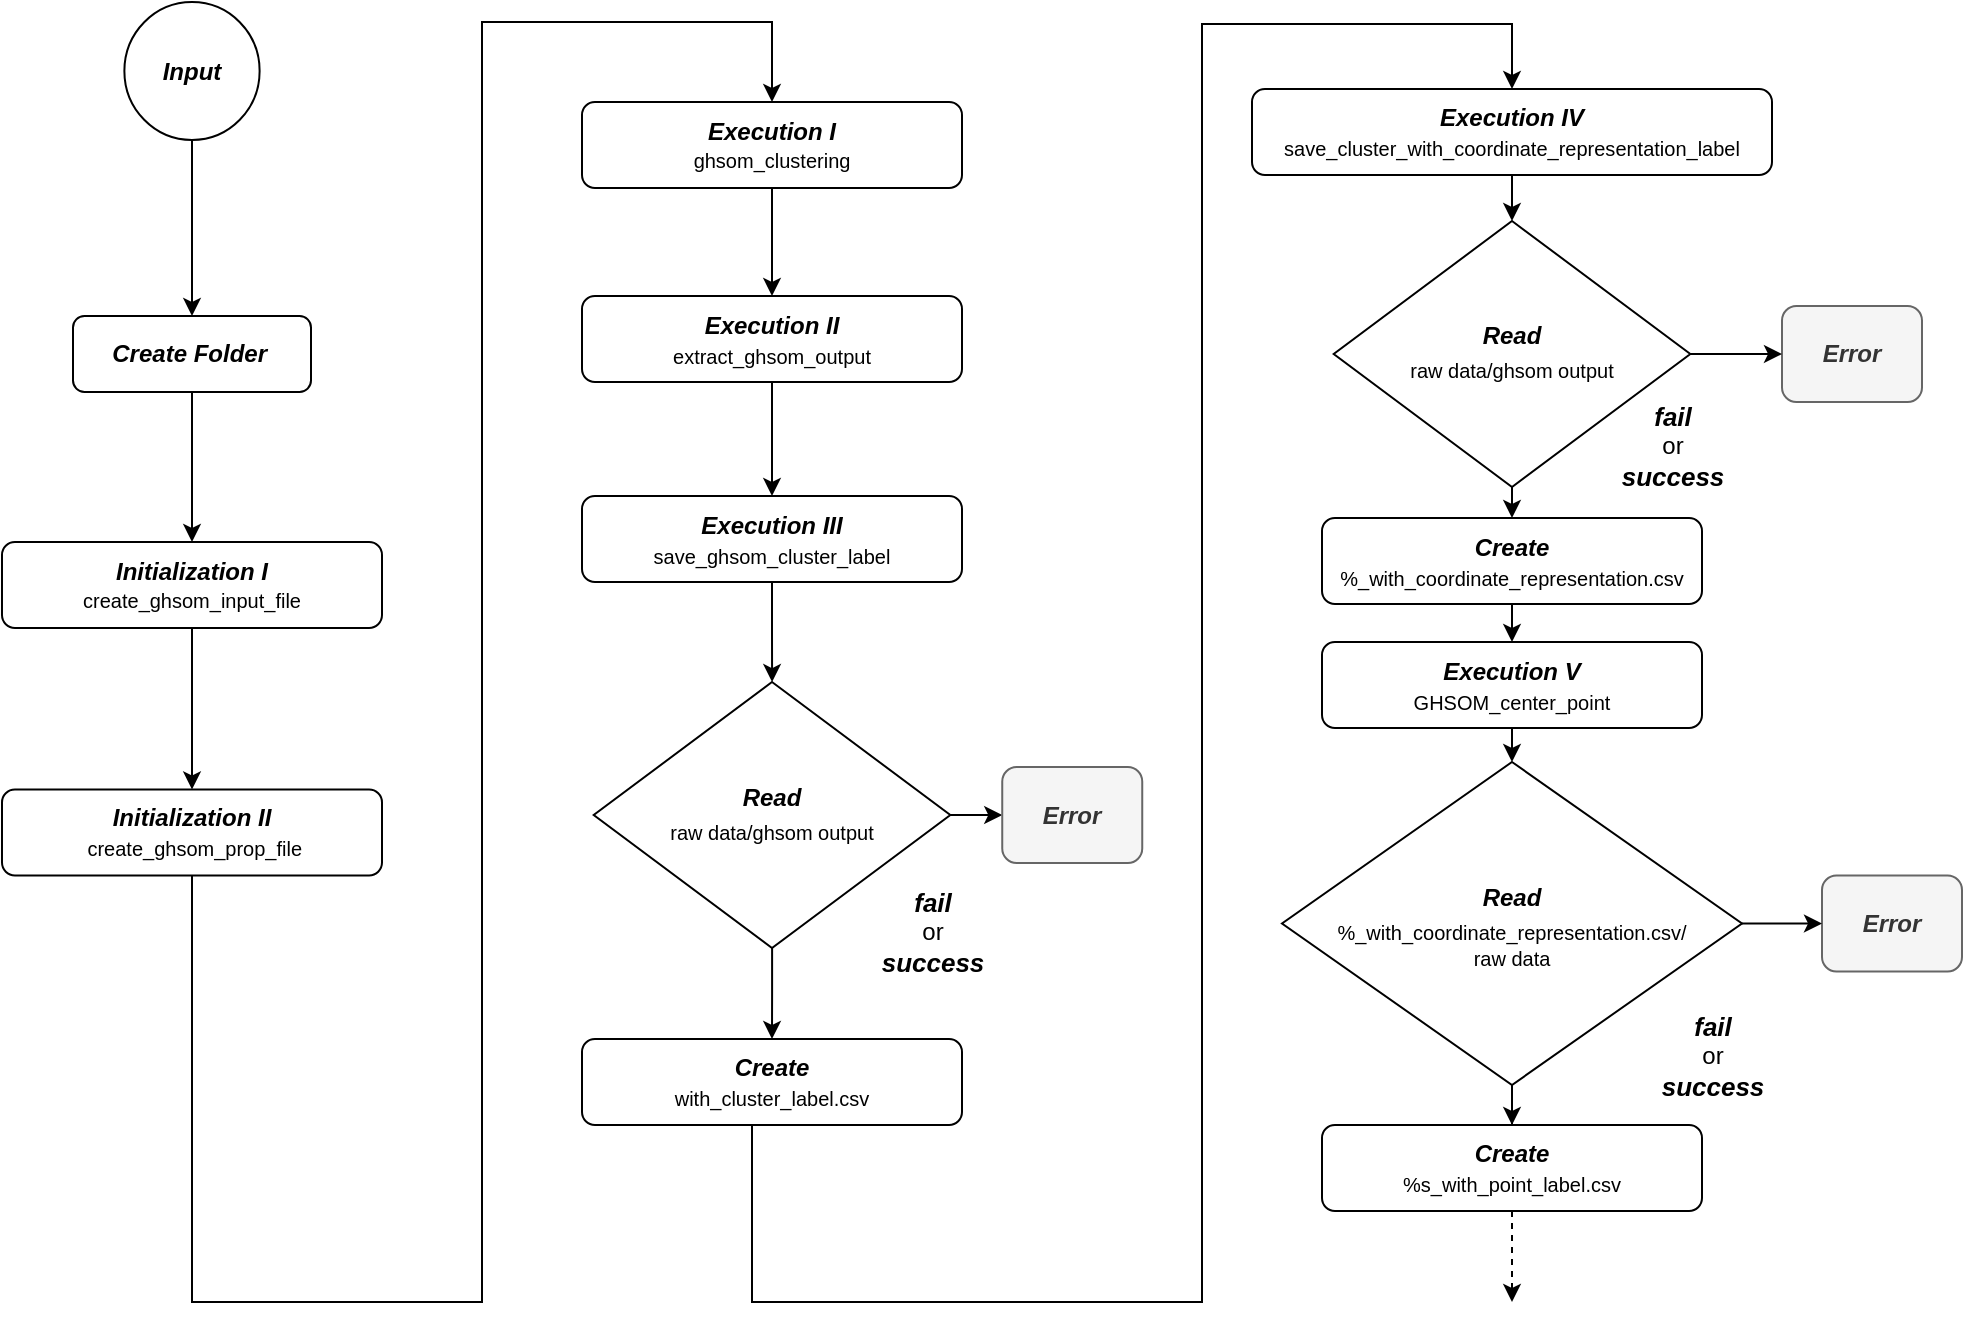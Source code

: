 <mxfile version="14.5.1" type="device"><diagram id="QidzLWKCitkvwv9aXob5" name="Page-1"><mxGraphModel dx="1566" dy="853" grid="1" gridSize="10" guides="1" tooltips="1" connect="1" arrows="1" fold="1" page="1" pageScale="1" pageWidth="980" pageHeight="690" math="0" shadow="0"><root><mxCell id="0"/><mxCell id="1" parent="0"/><mxCell id="2DM1mxS75GV3P4JXCbJ8-4" value="" style="edgeStyle=orthogonalEdgeStyle;rounded=0;orthogonalLoop=1;jettySize=auto;html=1;" parent="1" source="cLUWXKfO_wx265v7SliA-2" target="cLUWXKfO_wx265v7SliA-4" edge="1"><mxGeometry relative="1" as="geometry"/></mxCell><mxCell id="cLUWXKfO_wx265v7SliA-2" value="&lt;i&gt;&lt;b&gt;Create Folder&lt;/b&gt;&lt;/i&gt;&amp;nbsp;" style="rounded=1;whiteSpace=wrap;html=1;fontSize=12;glass=0;strokeWidth=1;shadow=0;" parent="1" vertex="1"><mxGeometry x="35.5" y="177" width="119" height="38" as="geometry"/></mxCell><mxCell id="2DM1mxS75GV3P4JXCbJ8-8" value="" style="edgeStyle=orthogonalEdgeStyle;rounded=0;orthogonalLoop=1;jettySize=auto;html=1;" parent="1" source="cLUWXKfO_wx265v7SliA-4" target="2DM1mxS75GV3P4JXCbJ8-7" edge="1"><mxGeometry relative="1" as="geometry"/></mxCell><mxCell id="cLUWXKfO_wx265v7SliA-4" value="&lt;b style=&quot;font-size: 11px&quot;&gt;&lt;i&gt;&lt;font style=&quot;font-size: 12px&quot;&gt;Initialization I&lt;/font&gt;&lt;/i&gt;&lt;/b&gt;&lt;br&gt;&lt;font style=&quot;font-size: 10px ; line-height: 140%&quot;&gt;&lt;font style=&quot;font-size: 10px&quot;&gt;create&lt;/font&gt;&lt;font style=&quot;font-size: 10px&quot;&gt;_ghsom_input_file&lt;/font&gt;&lt;/font&gt;" style="rounded=1;whiteSpace=wrap;html=1;fontSize=12;glass=0;strokeWidth=1;shadow=0;" parent="1" vertex="1"><mxGeometry x="3.553e-15" y="290" width="190" height="43" as="geometry"/></mxCell><mxCell id="2DM1mxS75GV3P4JXCbJ8-2" value="" style="edgeStyle=orthogonalEdgeStyle;rounded=0;orthogonalLoop=1;jettySize=auto;html=1;" parent="1" source="cLUWXKfO_wx265v7SliA-8" target="cLUWXKfO_wx265v7SliA-2" edge="1"><mxGeometry relative="1" as="geometry"/></mxCell><mxCell id="cLUWXKfO_wx265v7SliA-8" value="&lt;i&gt;&lt;b&gt;Input&lt;/b&gt;&lt;/i&gt;" style="ellipse;whiteSpace=wrap;html=1;aspect=fixed;" parent="1" vertex="1"><mxGeometry x="61.19" y="20" width="67.62" height="69" as="geometry"/></mxCell><mxCell id="2DM1mxS75GV3P4JXCbJ8-24" value="" style="edgeStyle=orthogonalEdgeStyle;rounded=0;orthogonalLoop=1;jettySize=auto;html=1;" parent="1" source="cLUWXKfO_wx265v7SliA-30" target="cLUWXKfO_wx265v7SliA-32" edge="1"><mxGeometry relative="1" as="geometry"/></mxCell><mxCell id="2DM1mxS75GV3P4JXCbJ8-25" value="" style="edgeStyle=orthogonalEdgeStyle;rounded=0;orthogonalLoop=1;jettySize=auto;html=1;" parent="1" source="cLUWXKfO_wx265v7SliA-30" target="2DM1mxS75GV3P4JXCbJ8-23" edge="1"><mxGeometry relative="1" as="geometry"/></mxCell><mxCell id="cLUWXKfO_wx265v7SliA-30" value="&lt;p style=&quot;line-height: 140%&quot;&gt;&lt;i&gt;&lt;b style=&quot;line-height: 120%&quot;&gt;Read&lt;/b&gt;&lt;/i&gt;&lt;br&gt;&lt;font style=&quot;font-size: 10px&quot;&gt;raw data/ghsom output&lt;/font&gt;&lt;/p&gt;" style="rhombus;whiteSpace=wrap;html=1;" parent="1" vertex="1"><mxGeometry x="295.85" y="360" width="178.31" height="133" as="geometry"/></mxCell><mxCell id="cLUWXKfO_wx265v7SliA-32" value="&lt;i&gt;&lt;b&gt;Error&lt;/b&gt;&lt;/i&gt;" style="rounded=1;whiteSpace=wrap;html=1;fontSize=12;glass=0;strokeWidth=1;shadow=0;fillColor=#f5f5f5;strokeColor=#666666;fontColor=#333333;" parent="1" vertex="1"><mxGeometry x="500.12" y="402.5" width="70" height="48" as="geometry"/></mxCell><mxCell id="cLUWXKfO_wx265v7SliA-38" value="&lt;i&gt;&lt;b&gt;&lt;font style=&quot;font-size: 13px&quot;&gt;fail&lt;/font&gt;&lt;/b&gt;&lt;/i&gt;&lt;br&gt;or&lt;br&gt;&lt;i&gt;&lt;b&gt;&lt;font style=&quot;font-size: 13px&quot;&gt;success&lt;/font&gt;&lt;/b&gt;&lt;/i&gt;" style="text;html=1;resizable=0;autosize=1;align=center;verticalAlign=middle;points=[];fillColor=none;strokeColor=none;rounded=0;" parent="1" vertex="1"><mxGeometry x="430.12" y="460" width="70" height="50" as="geometry"/></mxCell><mxCell id="2DM1mxS75GV3P4JXCbJ8-31" style="edgeStyle=orthogonalEdgeStyle;rounded=0;orthogonalLoop=1;jettySize=auto;html=1;exitX=0.5;exitY=1;exitDx=0;exitDy=0;entryX=0.5;entryY=0;entryDx=0;entryDy=0;" parent="1" source="2DM1mxS75GV3P4JXCbJ8-7" target="2DM1mxS75GV3P4JXCbJ8-19" edge="1"><mxGeometry relative="1" as="geometry"><Array as="points"><mxPoint x="95" y="670"/><mxPoint x="240" y="670"/><mxPoint x="240" y="30"/><mxPoint x="385" y="30"/></Array></mxGeometry></mxCell><mxCell id="2DM1mxS75GV3P4JXCbJ8-7" value="&lt;b style=&quot;font-size: 11px&quot;&gt;&lt;i&gt;&lt;font style=&quot;font-size: 12px&quot;&gt;Initialization II&lt;/font&gt;&lt;/i&gt;&lt;/b&gt;&lt;br&gt;&lt;div&gt;&lt;span style=&quot;font-size: 10px&quot;&gt;&amp;nbsp;create_ghsom_prop_&lt;/span&gt;&lt;span style=&quot;font-size: 10px&quot;&gt;file&lt;/span&gt;&lt;/div&gt;" style="rounded=1;whiteSpace=wrap;html=1;fontSize=12;glass=0;strokeWidth=1;shadow=0;" parent="1" vertex="1"><mxGeometry x="7.105e-15" y="413.75" width="190" height="43" as="geometry"/></mxCell><mxCell id="2DM1mxS75GV3P4JXCbJ8-27" value="" style="edgeStyle=orthogonalEdgeStyle;rounded=0;orthogonalLoop=1;jettySize=auto;html=1;" parent="1" source="2DM1mxS75GV3P4JXCbJ8-20" target="2DM1mxS75GV3P4JXCbJ8-21" edge="1"><mxGeometry relative="1" as="geometry"/></mxCell><mxCell id="2DM1mxS75GV3P4JXCbJ8-19" value="&lt;b style=&quot;font-size: 11px&quot;&gt;&lt;i&gt;&lt;font style=&quot;font-size: 12px&quot;&gt;Execution I&lt;/font&gt;&lt;/i&gt;&lt;/b&gt;&lt;br&gt;&lt;font style=&quot;font-size: 10px ; line-height: 140%&quot;&gt;&lt;font style=&quot;font-size: 10px&quot;&gt;ghsom_clustering&lt;/font&gt;&lt;/font&gt;" style="rounded=1;whiteSpace=wrap;html=1;fontSize=12;glass=0;strokeWidth=1;shadow=0;" parent="1" vertex="1"><mxGeometry x="290" y="70" width="190" height="43" as="geometry"/></mxCell><mxCell id="2DM1mxS75GV3P4JXCbJ8-29" value="" style="edgeStyle=orthogonalEdgeStyle;rounded=0;orthogonalLoop=1;jettySize=auto;html=1;" parent="1" source="2DM1mxS75GV3P4JXCbJ8-21" target="cLUWXKfO_wx265v7SliA-30" edge="1"><mxGeometry relative="1" as="geometry"/></mxCell><mxCell id="2DM1mxS75GV3P4JXCbJ8-21" value="&lt;b style=&quot;font-size: 11px&quot;&gt;&lt;i&gt;&lt;font style=&quot;font-size: 12px&quot;&gt;Execution III&lt;/font&gt;&lt;/i&gt;&lt;/b&gt;&lt;br&gt;&lt;div&gt;&lt;span style=&quot;font-size: 10px&quot;&gt;save_ghsom_cluster&lt;/span&gt;&lt;span style=&quot;font-size: 10px&quot;&gt;_label&lt;/span&gt;&lt;/div&gt;" style="rounded=1;whiteSpace=wrap;html=1;fontSize=12;glass=0;strokeWidth=1;shadow=0;" parent="1" vertex="1"><mxGeometry x="290" y="267" width="190" height="43" as="geometry"/></mxCell><mxCell id="2DM1mxS75GV3P4JXCbJ8-47" style="edgeStyle=orthogonalEdgeStyle;rounded=0;orthogonalLoop=1;jettySize=auto;html=1;exitX=0.5;exitY=1;exitDx=0;exitDy=0;entryX=0.5;entryY=0;entryDx=0;entryDy=0;" parent="1" source="2DM1mxS75GV3P4JXCbJ8-23" target="2DM1mxS75GV3P4JXCbJ8-43" edge="1"><mxGeometry relative="1" as="geometry"><Array as="points"><mxPoint x="375" y="670"/><mxPoint x="600" y="670"/><mxPoint x="600" y="31"/><mxPoint x="755" y="31"/></Array></mxGeometry></mxCell><mxCell id="2DM1mxS75GV3P4JXCbJ8-23" value="&lt;b style=&quot;font-size: 11px&quot;&gt;&lt;i&gt;&lt;font style=&quot;font-size: 12px&quot;&gt;Create&lt;/font&gt;&lt;/i&gt;&lt;/b&gt;&lt;br&gt;&lt;div&gt;&lt;span style=&quot;font-size: 10px&quot;&gt;with_cluster_label.csv&lt;/span&gt;&lt;/div&gt;" style="rounded=1;whiteSpace=wrap;html=1;fontSize=12;glass=0;strokeWidth=1;shadow=0;" parent="1" vertex="1"><mxGeometry x="290" y="538.5" width="190" height="43" as="geometry"/></mxCell><mxCell id="2DM1mxS75GV3P4JXCbJ8-32" value="&lt;i&gt;&lt;b&gt;Error&lt;/b&gt;&lt;/i&gt;" style="rounded=1;whiteSpace=wrap;html=1;fontSize=12;glass=0;strokeWidth=1;shadow=0;fillColor=#f5f5f5;strokeColor=#666666;fontColor=#333333;" parent="1" vertex="1"><mxGeometry x="910" y="456.75" width="70" height="48" as="geometry"/></mxCell><mxCell id="2DM1mxS75GV3P4JXCbJ8-33" value="&lt;i&gt;&lt;b&gt;Error&lt;/b&gt;&lt;/i&gt;" style="rounded=1;whiteSpace=wrap;html=1;fontSize=12;glass=0;strokeWidth=1;shadow=0;fillColor=#f5f5f5;strokeColor=#666666;fontColor=#333333;" parent="1" vertex="1"><mxGeometry x="890" y="172" width="70" height="48" as="geometry"/></mxCell><mxCell id="2DM1mxS75GV3P4JXCbJ8-56" style="edgeStyle=orthogonalEdgeStyle;rounded=0;orthogonalLoop=1;jettySize=auto;html=1;exitX=0.5;exitY=1;exitDx=0;exitDy=0;entryX=0.5;entryY=0;entryDx=0;entryDy=0;" parent="1" source="2DM1mxS75GV3P4JXCbJ8-37" target="2DM1mxS75GV3P4JXCbJ8-39" edge="1"><mxGeometry relative="1" as="geometry"/></mxCell><mxCell id="aeK165OsPG4P9mKf9E8R-2" style="edgeStyle=orthogonalEdgeStyle;rounded=0;orthogonalLoop=1;jettySize=auto;html=1;exitX=1;exitY=0.5;exitDx=0;exitDy=0;entryX=0;entryY=0.5;entryDx=0;entryDy=0;" edge="1" parent="1" source="2DM1mxS75GV3P4JXCbJ8-37" target="2DM1mxS75GV3P4JXCbJ8-33"><mxGeometry relative="1" as="geometry"/></mxCell><mxCell id="2DM1mxS75GV3P4JXCbJ8-37" value="&lt;p style=&quot;line-height: 140%&quot;&gt;&lt;i&gt;&lt;b style=&quot;line-height: 120%&quot;&gt;Read&lt;/b&gt;&lt;/i&gt;&lt;br&gt;&lt;font style=&quot;font-size: 10px&quot;&gt;raw data/ghsom output&lt;/font&gt;&lt;/p&gt;" style="rhombus;whiteSpace=wrap;html=1;" parent="1" vertex="1"><mxGeometry x="665.85" y="129.5" width="178.31" height="133" as="geometry"/></mxCell><mxCell id="2DM1mxS75GV3P4JXCbJ8-60" value="" style="edgeStyle=orthogonalEdgeStyle;rounded=0;orthogonalLoop=1;jettySize=auto;html=1;" parent="1" source="2DM1mxS75GV3P4JXCbJ8-38" target="2DM1mxS75GV3P4JXCbJ8-40" edge="1"><mxGeometry relative="1" as="geometry"/></mxCell><mxCell id="aeK165OsPG4P9mKf9E8R-4" value="" style="edgeStyle=orthogonalEdgeStyle;rounded=0;orthogonalLoop=1;jettySize=auto;html=1;" edge="1" parent="1" source="2DM1mxS75GV3P4JXCbJ8-38" target="2DM1mxS75GV3P4JXCbJ8-32"><mxGeometry relative="1" as="geometry"/></mxCell><mxCell id="2DM1mxS75GV3P4JXCbJ8-38" value="&lt;p style=&quot;line-height: 100%&quot;&gt;&lt;i&gt;&lt;b style=&quot;line-height: 180%&quot;&gt;Read&lt;/b&gt;&lt;/i&gt;&lt;br&gt;&lt;font style=&quot;font-size: 10px&quot;&gt;%_with_coordinate_representation.csv/&lt;br&gt;&lt;/font&gt;&lt;span style=&quot;font-size: 10px&quot;&gt;raw data&lt;/span&gt;&lt;/p&gt;" style="rhombus;whiteSpace=wrap;html=1;" parent="1" vertex="1"><mxGeometry x="640" y="400" width="230" height="161.5" as="geometry"/></mxCell><mxCell id="2DM1mxS75GV3P4JXCbJ8-57" style="edgeStyle=orthogonalEdgeStyle;rounded=0;orthogonalLoop=1;jettySize=auto;html=1;exitX=0.5;exitY=1;exitDx=0;exitDy=0;entryX=0.5;entryY=0;entryDx=0;entryDy=0;" parent="1" source="2DM1mxS75GV3P4JXCbJ8-39" target="2DM1mxS75GV3P4JXCbJ8-42" edge="1"><mxGeometry relative="1" as="geometry"/></mxCell><mxCell id="2DM1mxS75GV3P4JXCbJ8-39" value="&lt;b style=&quot;font-size: 11px&quot;&gt;&lt;i&gt;&lt;font style=&quot;font-size: 12px&quot;&gt;Create&lt;/font&gt;&lt;/i&gt;&lt;/b&gt;&lt;br&gt;&lt;div&gt;&lt;div&gt;&lt;span style=&quot;font-size: 10px&quot;&gt;%_with_coordinate_&lt;/span&gt;&lt;span style=&quot;font-size: 10px&quot;&gt;representation.csv&lt;/span&gt;&lt;/div&gt;&lt;/div&gt;" style="rounded=1;whiteSpace=wrap;html=1;fontSize=12;glass=0;strokeWidth=1;shadow=0;" parent="1" vertex="1"><mxGeometry x="660" y="278" width="190" height="43" as="geometry"/></mxCell><mxCell id="2DM1mxS75GV3P4JXCbJ8-63" value="" style="edgeStyle=orthogonalEdgeStyle;rounded=0;orthogonalLoop=1;jettySize=auto;html=1;dashed=1;" parent="1" source="2DM1mxS75GV3P4JXCbJ8-40" edge="1"><mxGeometry relative="1" as="geometry"><mxPoint x="755" y="670" as="targetPoint"/><Array as="points"><mxPoint x="755" y="660"/><mxPoint x="755" y="660"/></Array></mxGeometry></mxCell><mxCell id="2DM1mxS75GV3P4JXCbJ8-40" value="&lt;b style=&quot;font-size: 11px&quot;&gt;&lt;i&gt;&lt;font style=&quot;font-size: 12px&quot;&gt;Create&lt;/font&gt;&lt;/i&gt;&lt;/b&gt;&lt;br&gt;&lt;div&gt;&lt;div&gt;&lt;span style=&quot;font-size: 10px&quot;&gt;%s_with_point_&lt;/span&gt;&lt;span style=&quot;font-size: 10px&quot;&gt;label.csv&lt;/span&gt;&lt;/div&gt;&lt;/div&gt;" style="rounded=1;whiteSpace=wrap;html=1;fontSize=12;glass=0;strokeWidth=1;shadow=0;" parent="1" vertex="1"><mxGeometry x="660" y="581.5" width="190" height="43" as="geometry"/></mxCell><mxCell id="2DM1mxS75GV3P4JXCbJ8-58" style="edgeStyle=orthogonalEdgeStyle;rounded=0;orthogonalLoop=1;jettySize=auto;html=1;exitX=0.5;exitY=1;exitDx=0;exitDy=0;entryX=0.5;entryY=0;entryDx=0;entryDy=0;" parent="1" source="2DM1mxS75GV3P4JXCbJ8-42" target="2DM1mxS75GV3P4JXCbJ8-38" edge="1"><mxGeometry relative="1" as="geometry"/></mxCell><mxCell id="2DM1mxS75GV3P4JXCbJ8-42" value="&lt;b style=&quot;font-size: 11px&quot;&gt;&lt;i&gt;&lt;font style=&quot;font-size: 12px&quot;&gt;Execution V&lt;/font&gt;&lt;/i&gt;&lt;/b&gt;&lt;br&gt;&lt;span style=&quot;font-size: 10px&quot;&gt;GHSOM_center_point&lt;/span&gt;" style="rounded=1;whiteSpace=wrap;html=1;fontSize=12;glass=0;strokeWidth=1;shadow=0;" parent="1" vertex="1"><mxGeometry x="660" y="340" width="190" height="43" as="geometry"/></mxCell><mxCell id="2DM1mxS75GV3P4JXCbJ8-51" style="edgeStyle=orthogonalEdgeStyle;rounded=0;orthogonalLoop=1;jettySize=auto;html=1;exitX=0.5;exitY=1;exitDx=0;exitDy=0;entryX=0.5;entryY=0;entryDx=0;entryDy=0;" parent="1" source="2DM1mxS75GV3P4JXCbJ8-43" target="2DM1mxS75GV3P4JXCbJ8-37" edge="1"><mxGeometry relative="1" as="geometry"/></mxCell><mxCell id="2DM1mxS75GV3P4JXCbJ8-43" value="&lt;b style=&quot;font-size: 11px&quot;&gt;&lt;i&gt;&lt;font style=&quot;font-size: 12px&quot;&gt;Execution IV&lt;/font&gt;&lt;/i&gt;&lt;/b&gt;&lt;br&gt;&lt;div&gt;&lt;span style=&quot;font-size: 10px&quot;&gt;save_cluster_with&lt;/span&gt;&lt;span style=&quot;font-size: 10px&quot;&gt;_coordinate_repres&lt;/span&gt;&lt;span style=&quot;font-size: 10px&quot;&gt;entation_label&lt;/span&gt;&lt;/div&gt;" style="rounded=1;whiteSpace=wrap;html=1;fontSize=12;glass=0;strokeWidth=1;shadow=0;" parent="1" vertex="1"><mxGeometry x="625" y="63.5" width="260" height="43" as="geometry"/></mxCell><mxCell id="2DM1mxS75GV3P4JXCbJ8-45" value="&lt;i&gt;&lt;b&gt;&lt;font style=&quot;font-size: 13px&quot;&gt;fail&lt;/font&gt;&lt;/b&gt;&lt;/i&gt;&lt;br&gt;or&lt;br&gt;&lt;i&gt;&lt;b&gt;&lt;font style=&quot;font-size: 13px&quot;&gt;success&lt;/font&gt;&lt;/b&gt;&lt;/i&gt;" style="text;html=1;resizable=0;autosize=1;align=center;verticalAlign=middle;points=[];fillColor=none;strokeColor=none;rounded=0;" parent="1" vertex="1"><mxGeometry x="800" y="217" width="70" height="50" as="geometry"/></mxCell><mxCell id="2DM1mxS75GV3P4JXCbJ8-46" value="&lt;i&gt;&lt;b&gt;&lt;font style=&quot;font-size: 13px&quot;&gt;fail&lt;/font&gt;&lt;/b&gt;&lt;/i&gt;&lt;br&gt;or&lt;br&gt;&lt;i&gt;&lt;b&gt;&lt;font style=&quot;font-size: 13px&quot;&gt;success&lt;/font&gt;&lt;/b&gt;&lt;/i&gt;" style="text;html=1;resizable=0;autosize=1;align=center;verticalAlign=middle;points=[];fillColor=none;strokeColor=none;rounded=0;" parent="1" vertex="1"><mxGeometry x="820" y="521.5" width="70" height="50" as="geometry"/></mxCell><mxCell id="2DM1mxS75GV3P4JXCbJ8-20" value="&lt;b style=&quot;font-size: 11px&quot;&gt;&lt;i&gt;&lt;font style=&quot;font-size: 12px&quot;&gt;Execution II&lt;/font&gt;&lt;/i&gt;&lt;/b&gt;&lt;br&gt;&lt;span style=&quot;font-size: 10px&quot;&gt;extract_ghsom_output&lt;/span&gt;" style="rounded=1;whiteSpace=wrap;html=1;fontSize=12;glass=0;strokeWidth=1;shadow=0;" parent="1" vertex="1"><mxGeometry x="290" y="167" width="190" height="43" as="geometry"/></mxCell><mxCell id="2DM1mxS75GV3P4JXCbJ8-48" value="" style="edgeStyle=orthogonalEdgeStyle;rounded=0;orthogonalLoop=1;jettySize=auto;html=1;" parent="1" source="2DM1mxS75GV3P4JXCbJ8-19" target="2DM1mxS75GV3P4JXCbJ8-20" edge="1"><mxGeometry relative="1" as="geometry"><mxPoint x="385.037" y="113.0" as="sourcePoint"/><mxPoint x="384.12" y="265" as="targetPoint"/></mxGeometry></mxCell></root></mxGraphModel></diagram></mxfile>